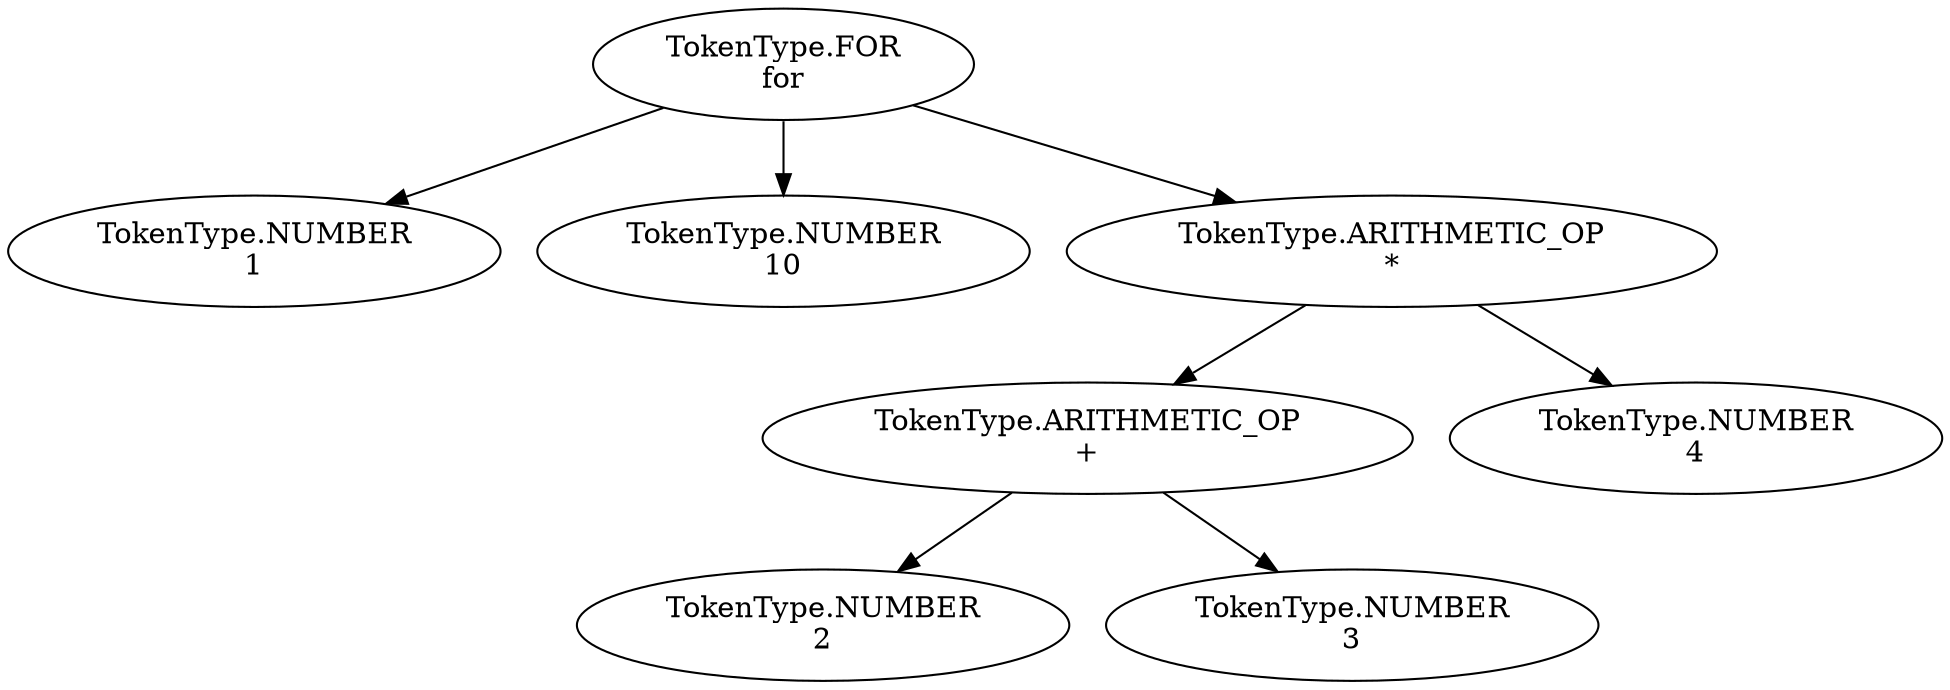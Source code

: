 digraph AST {
  node0 [label="TokenType.FOR\nfor"];
  node1 [label="TokenType.NUMBER\n1"];
  node0 -> node1;
  node2 [label="TokenType.NUMBER\n10"];
  node0 -> node2;
  node3 [label="TokenType.ARITHMETIC_OP\n*"];
  node0 -> node3;
  node4 [label="TokenType.ARITHMETIC_OP\n+"];
  node3 -> node4;
  node5 [label="TokenType.NUMBER\n2"];
  node4 -> node5;
  node6 [label="TokenType.NUMBER\n3"];
  node4 -> node6;
  node7 [label="TokenType.NUMBER\n4"];
  node3 -> node7;
}
